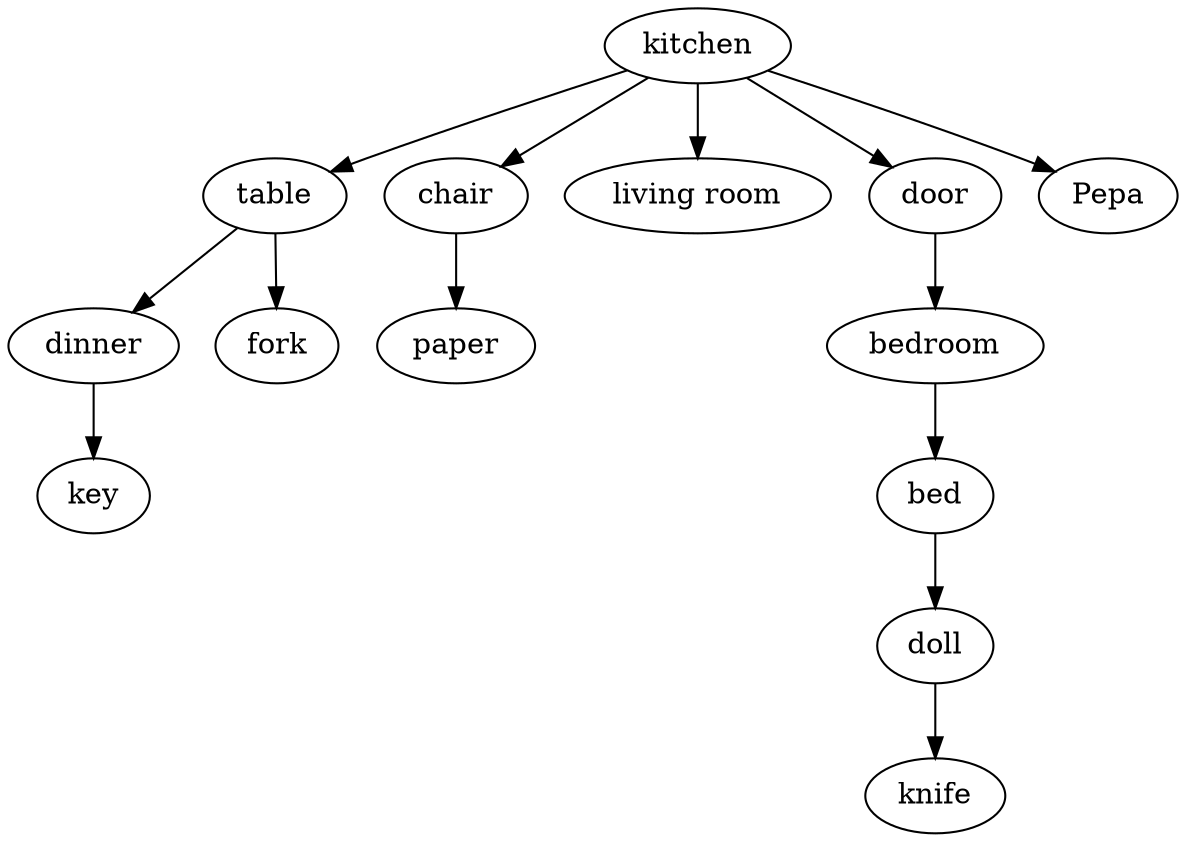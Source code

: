 digraph 
  {
    "kitchen" -> "table";
    "table" -> "dinner";
    "dinner" -> "key";
    "table" -> "fork";
    "kitchen" -> "chair";
    "chair" -> "paper";
    "kitchen" -> "living room";
    "kitchen" -> "door";
    "door" -> "bedroom";
    "bedroom" -> "bed";
    "bed" -> "doll";
    "doll" -> "knife";
    "kitchen" -> "Pepa";
  }
